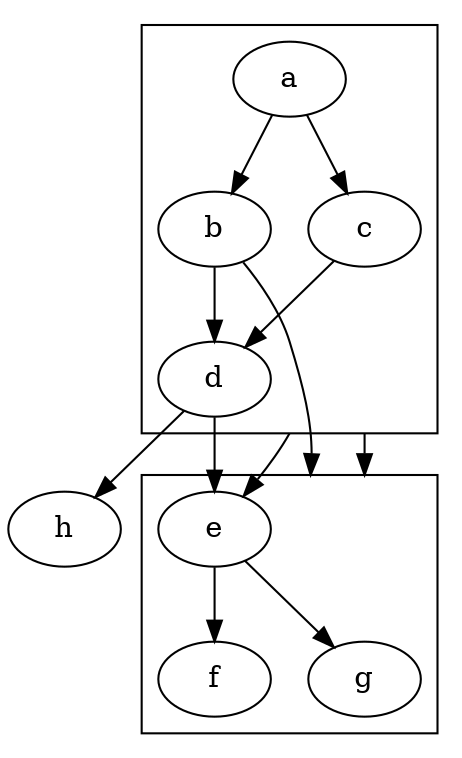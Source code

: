 # https://stackoverflow.com/questions/2012036/graphviz-how-to-connect-subgraphs

digraph G {
  compound=true;
  subgraph cluster0 {
    a -> b;
    a -> c;
    b -> d;
    c -> d;
  }
  subgraph cluster1 {
    e -> g;
    e -> f;
  }
  b -> f [lhead=cluster1];
  d -> e;
  c -> g [ltail=cluster0,lhead=cluster1];
  c -> e [ltail=cluster0];
  d -> h;
}